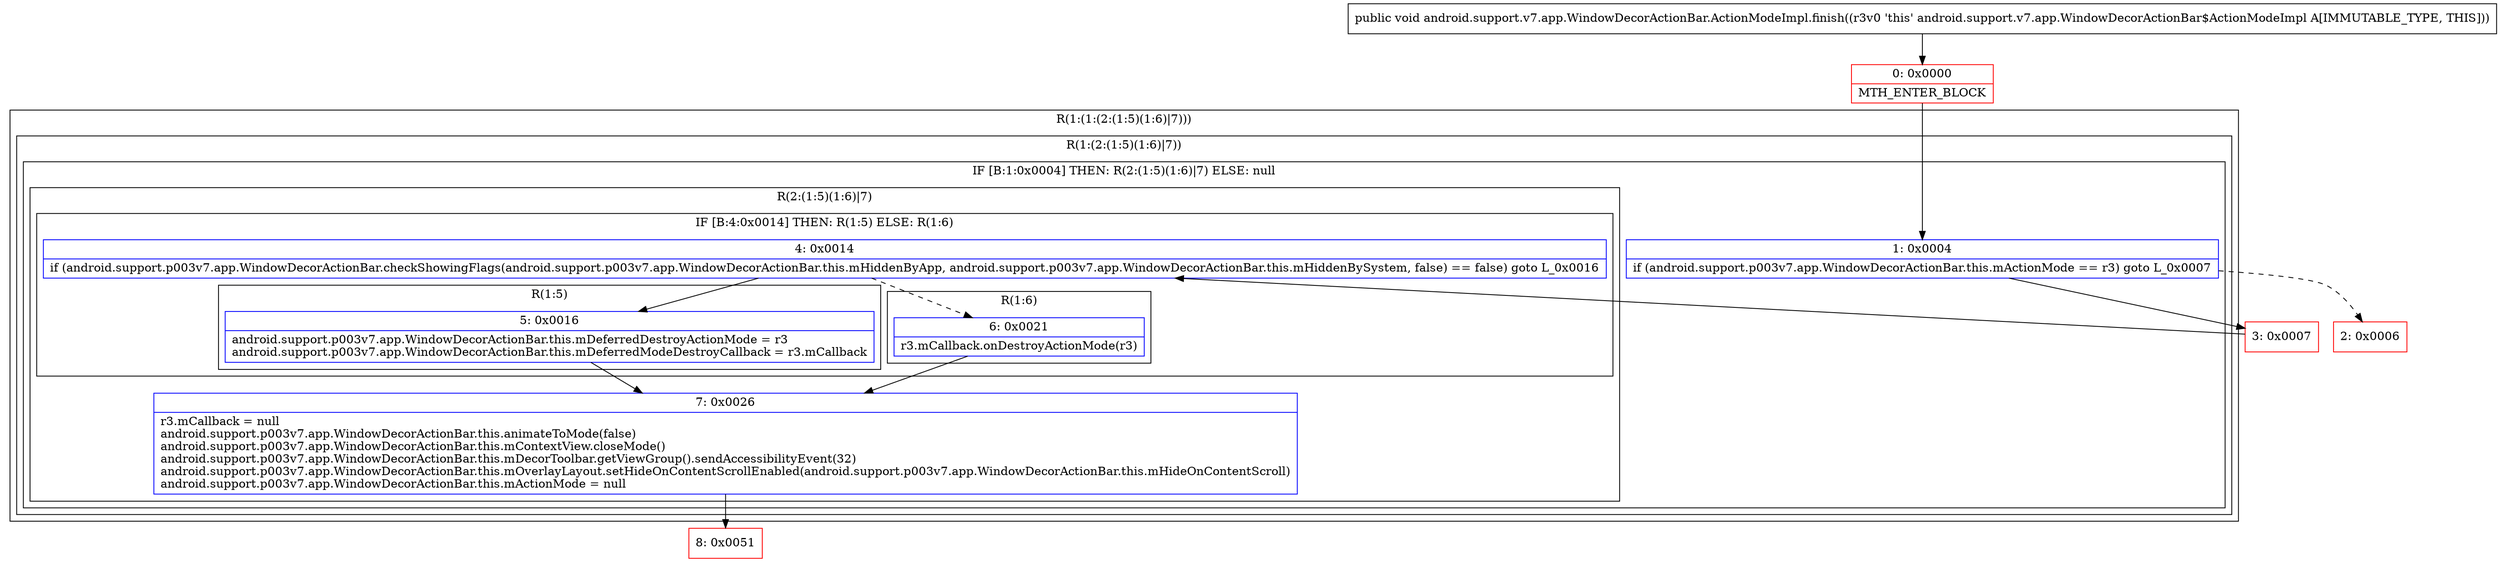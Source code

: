 digraph "CFG forandroid.support.v7.app.WindowDecorActionBar.ActionModeImpl.finish()V" {
subgraph cluster_Region_1994168603 {
label = "R(1:(1:(2:(1:5)(1:6)|7)))";
node [shape=record,color=blue];
subgraph cluster_Region_466869745 {
label = "R(1:(2:(1:5)(1:6)|7))";
node [shape=record,color=blue];
subgraph cluster_IfRegion_428357403 {
label = "IF [B:1:0x0004] THEN: R(2:(1:5)(1:6)|7) ELSE: null";
node [shape=record,color=blue];
Node_1 [shape=record,label="{1\:\ 0x0004|if (android.support.p003v7.app.WindowDecorActionBar.this.mActionMode == r3) goto L_0x0007\l}"];
subgraph cluster_Region_418455387 {
label = "R(2:(1:5)(1:6)|7)";
node [shape=record,color=blue];
subgraph cluster_IfRegion_175589663 {
label = "IF [B:4:0x0014] THEN: R(1:5) ELSE: R(1:6)";
node [shape=record,color=blue];
Node_4 [shape=record,label="{4\:\ 0x0014|if (android.support.p003v7.app.WindowDecorActionBar.checkShowingFlags(android.support.p003v7.app.WindowDecorActionBar.this.mHiddenByApp, android.support.p003v7.app.WindowDecorActionBar.this.mHiddenBySystem, false) == false) goto L_0x0016\l}"];
subgraph cluster_Region_265171445 {
label = "R(1:5)";
node [shape=record,color=blue];
Node_5 [shape=record,label="{5\:\ 0x0016|android.support.p003v7.app.WindowDecorActionBar.this.mDeferredDestroyActionMode = r3\landroid.support.p003v7.app.WindowDecorActionBar.this.mDeferredModeDestroyCallback = r3.mCallback\l}"];
}
subgraph cluster_Region_1462169592 {
label = "R(1:6)";
node [shape=record,color=blue];
Node_6 [shape=record,label="{6\:\ 0x0021|r3.mCallback.onDestroyActionMode(r3)\l}"];
}
}
Node_7 [shape=record,label="{7\:\ 0x0026|r3.mCallback = null\landroid.support.p003v7.app.WindowDecorActionBar.this.animateToMode(false)\landroid.support.p003v7.app.WindowDecorActionBar.this.mContextView.closeMode()\landroid.support.p003v7.app.WindowDecorActionBar.this.mDecorToolbar.getViewGroup().sendAccessibilityEvent(32)\landroid.support.p003v7.app.WindowDecorActionBar.this.mOverlayLayout.setHideOnContentScrollEnabled(android.support.p003v7.app.WindowDecorActionBar.this.mHideOnContentScroll)\landroid.support.p003v7.app.WindowDecorActionBar.this.mActionMode = null\l}"];
}
}
}
}
Node_0 [shape=record,color=red,label="{0\:\ 0x0000|MTH_ENTER_BLOCK\l}"];
Node_2 [shape=record,color=red,label="{2\:\ 0x0006}"];
Node_3 [shape=record,color=red,label="{3\:\ 0x0007}"];
Node_8 [shape=record,color=red,label="{8\:\ 0x0051}"];
MethodNode[shape=record,label="{public void android.support.v7.app.WindowDecorActionBar.ActionModeImpl.finish((r3v0 'this' android.support.v7.app.WindowDecorActionBar$ActionModeImpl A[IMMUTABLE_TYPE, THIS])) }"];
MethodNode -> Node_0;
Node_1 -> Node_2[style=dashed];
Node_1 -> Node_3;
Node_4 -> Node_5;
Node_4 -> Node_6[style=dashed];
Node_5 -> Node_7;
Node_6 -> Node_7;
Node_7 -> Node_8;
Node_0 -> Node_1;
Node_3 -> Node_4;
}

